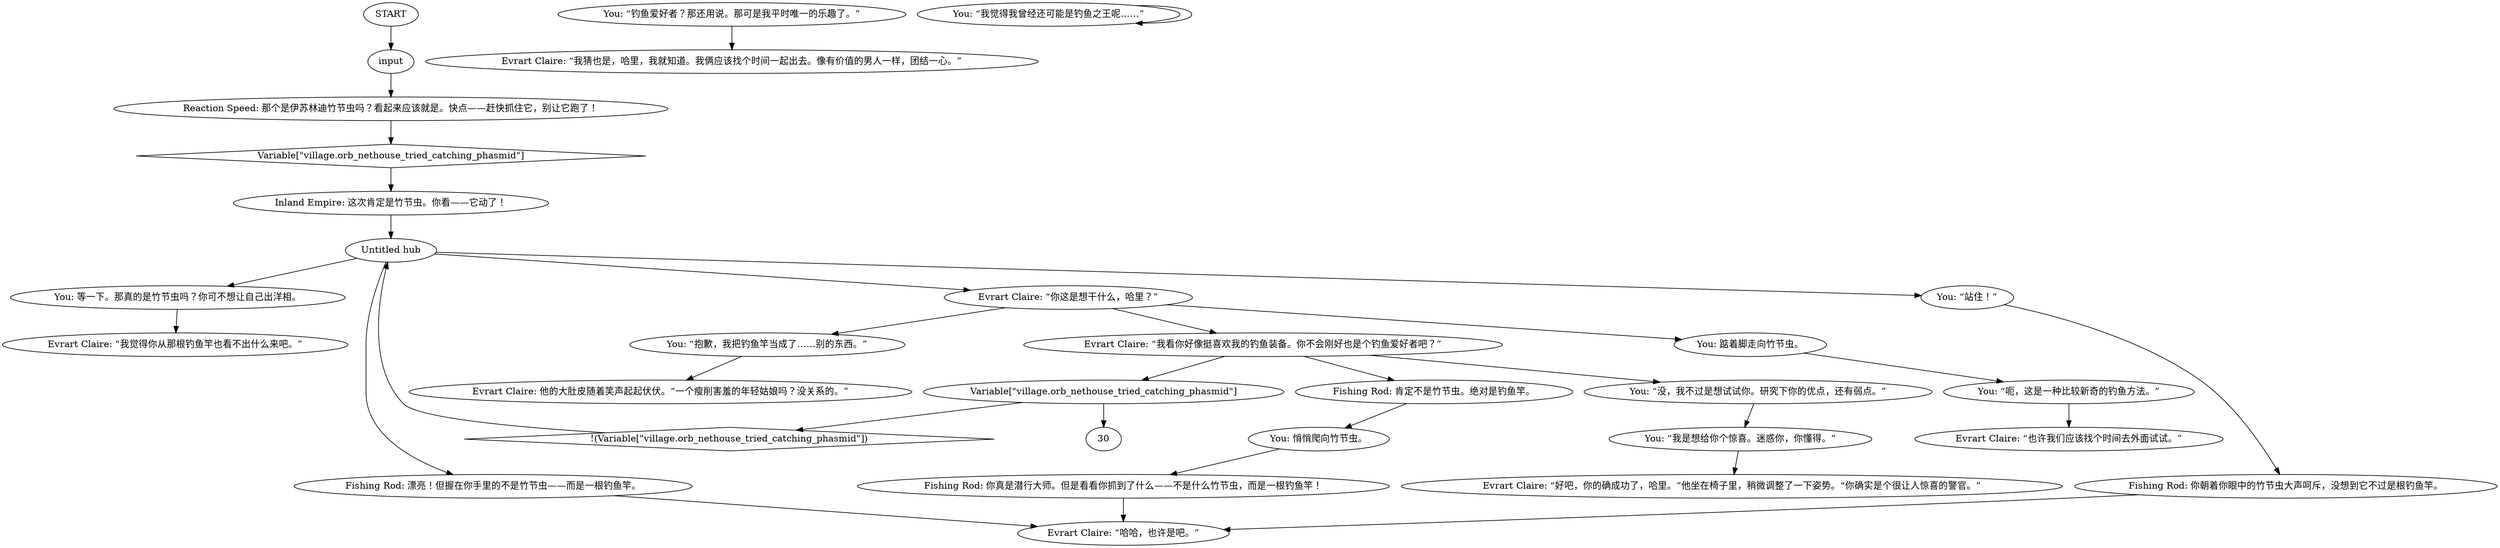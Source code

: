 # EVRART ORB / fishing rod convo
# Quick attempt to catch the fishing rod...
# ==================================================
digraph G {
	  0 [label="START"];
	  1 [label="input"];
	  2 [label="You: 等一下。那真的是竹节虫吗？你可不想让自己出洋相。"];
	  3 [label="Evrart Claire: “我猜也是，哈里，我就知道。我俩应该找个时间一起出去。像有价值的男人一样，团结一心。”"];
	  4 [label="Reaction Speed: 那个是伊苏林迪竹节虫吗？看起来应该就是。快点——赶快抓住它，别让它跑了！"];
	  5 [label="Evrart Claire: 他的大肚皮随着笑声起起伏伏。“一个瘦削害羞的年轻姑娘吗？没关系的。”"];
	  6 [label="Evrart Claire: “也许我们应该找个时间去外面试试。”"];
	  7 [label="You: “抱歉，我把钓鱼竿当成了……别的东西。”"];
	  8 [label="Evrart Claire: “好吧，你的确成功了，哈里。”他坐在椅子里，稍微调整了一下姿势。“你确实是个很让人惊喜的警官。”"];
	  9 [label="You: “没，我不过是想试试你。研究下你的优点，还有弱点。”"];
	  10 [label="Fishing Rod: 你真是潜行大师。但是看看你抓到了什么——不是什么竹节虫，而是一根钓鱼竿！"];
	  11 [label="Untitled hub"];
	  12 [label="Fishing Rod: 你朝着你眼中的竹节虫大声呵斥，没想到它不过是根钓鱼竿。"];
	  13 [label="Inland Empire: 这次肯定是竹节虫。你看——它动了！"];
	  14 [label="You: “钓鱼爱好者？那还用说。那可是我平时唯一的乐趣了。”"];
	  15 [label="Fishing Rod: 肯定不是竹节虫。绝对是钓鱼竿。"];
	  16 [label="Evrart Claire: “我觉得你从那根钓鱼竿也看不出什么来吧。”"];
	  17 [label="You: “我是想给你个惊喜。迷惑你，你懂得。”"];
	  18 [label="Evrart Claire: “我看你好像挺喜欢我的钓鱼装备。你不会刚好也是个钓鱼爱好者吧？”"];
	  19 [label="You: 悄悄爬向竹节虫。"];
	  20 [label="You: “站住！”"];
	  21 [label="Fishing Rod: 漂亮！但握在你手里的不是竹节虫——而是一根钓鱼竿。"];
	  22 [label="You: “呃，这是一种比较新奇的钓鱼方法。”"];
	  23 [label="You: 踮着脚走向竹节虫。"];
	  24 [label="Evrart Claire: “你这是想干什么，哈里？”"];
	  25 [label="Evrart Claire: “哈哈，也许是吧。”"];
	  26 [label="You: “我觉得我曾经还可能是钓鱼之王呢……”"];
	  27 [label="Variable[\"village.orb_nethouse_tried_catching_phasmid\"]"];
	  28 [label="Variable[\"village.orb_nethouse_tried_catching_phasmid\"]", shape=diamond];
	  29 [label="!(Variable[\"village.orb_nethouse_tried_catching_phasmid\"])", shape=diamond];
	  0 -> 1
	  1 -> 4
	  2 -> 16
	  4 -> 28
	  7 -> 5
	  9 -> 17
	  10 -> 25
	  11 -> 24
	  11 -> 2
	  11 -> 20
	  11 -> 21
	  12 -> 25
	  13 -> 11
	  14 -> 3
	  15 -> 19
	  17 -> 8
	  18 -> 9
	  18 -> 27
	  18 -> 15
	  19 -> 10
	  20 -> 12
	  21 -> 25
	  22 -> 6
	  23 -> 22
	  24 -> 18
	  24 -> 7
	  24 -> 23
	  26 -> 26
	  27 -> 29
	  27 -> 30
	  28 -> 13
	  29 -> 11
}

